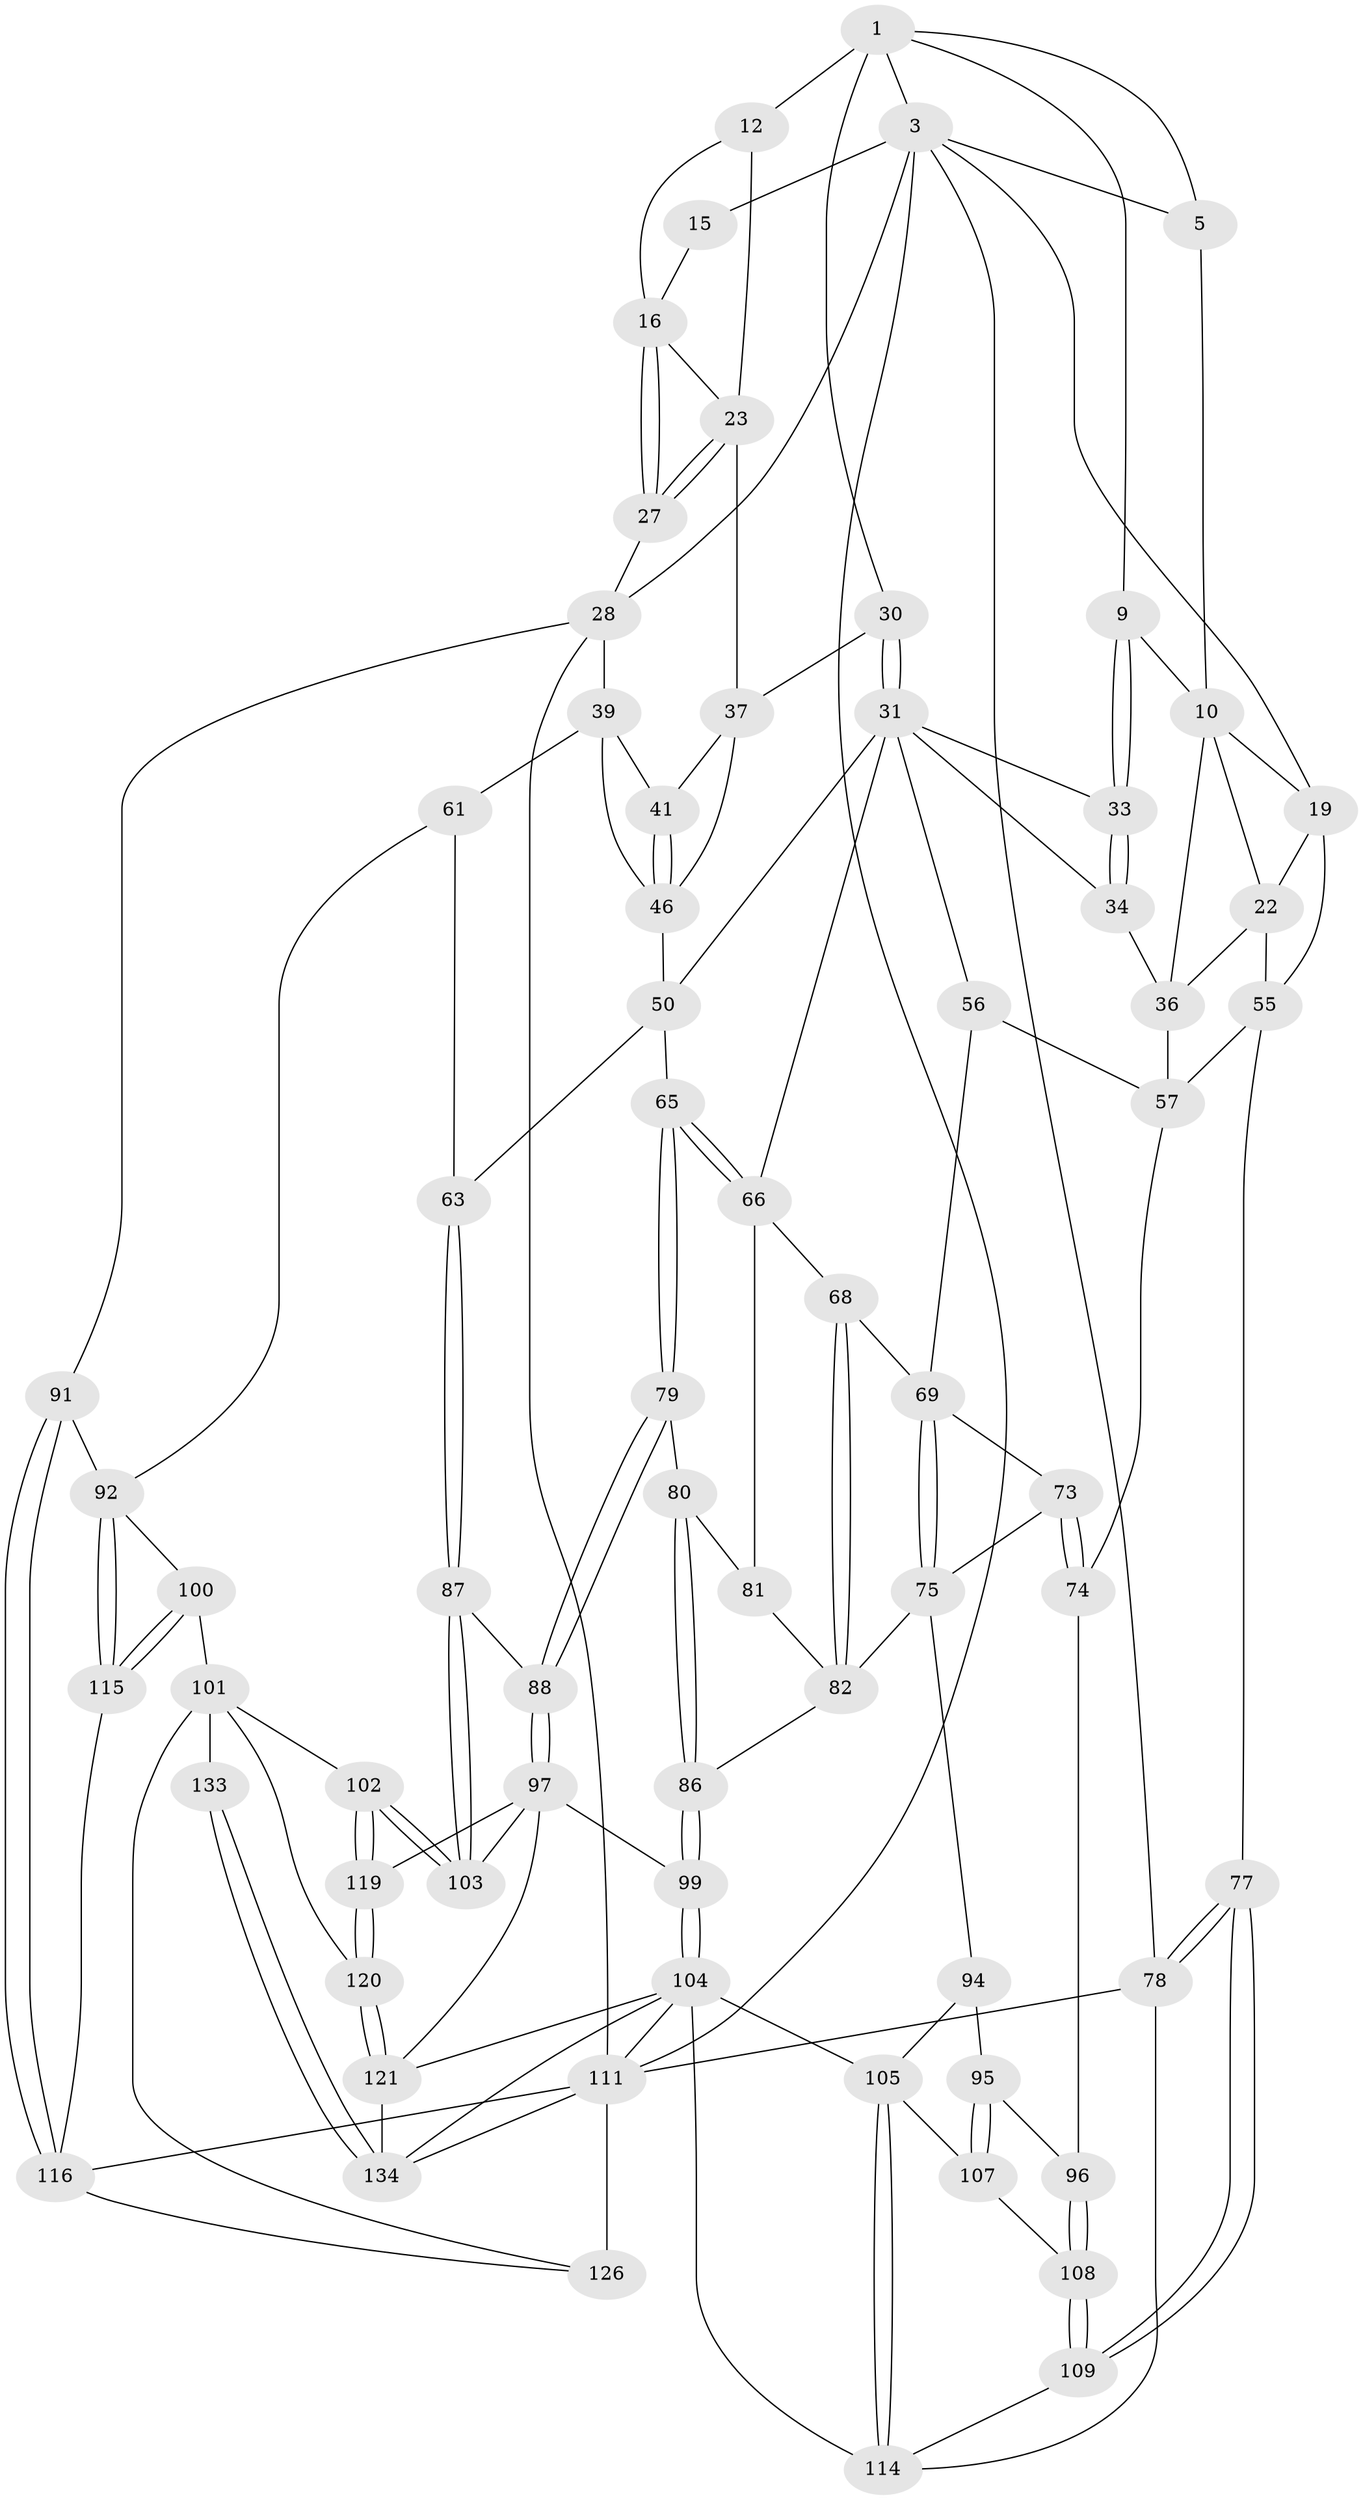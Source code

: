 // original degree distribution, {3: 0.014184397163120567, 4: 0.24113475177304963, 6: 0.2198581560283688, 5: 0.524822695035461}
// Generated by graph-tools (version 1.1) at 2025/16/03/09/25 04:16:45]
// undirected, 70 vertices, 159 edges
graph export_dot {
graph [start="1"]
  node [color=gray90,style=filled];
  1 [pos="+0.5341265540228505+0",super="+2+7"];
  3 [pos="+0.8400187240828805+0",super="+4+20"];
  5 [pos="+0.2331121624944641+0",super="+6"];
  9 [pos="+0.3577375982854675+0.0944083079304063"];
  10 [pos="+0.33549277563166874+0.08428918255001679",super="+21+11"];
  12 [pos="+0.6493538898048166+0.04543449405434522",super="+13"];
  15 [pos="+0.8388184830561329+0.011128006864820482"];
  16 [pos="+0.8058789677025677+0.08380764595752019",super="+17"];
  19 [pos="+0+0.05426508903179472",super="+26"];
  22 [pos="+0.1745131617957975+0.07596172617861069",super="+25"];
  23 [pos="+0.718396062538191+0.1914546143048204",super="+24"];
  27 [pos="+0.894984043348423+0.2732520086884298"];
  28 [pos="+1+0.38585775902511493",super="+29+90"];
  30 [pos="+0.5324587675834239+0.19910668642589077"];
  31 [pos="+0.5088333619847901+0.2195265999794712",super="+32+51"];
  33 [pos="+0.37320620909576063+0.17082679174818302"];
  34 [pos="+0.276565225005995+0.25751143750184263",super="+35"];
  36 [pos="+0.20460261028760254+0.1995934490360804",super="+42"];
  37 [pos="+0.6472426820404146+0.23052151369970236",super="+38"];
  39 [pos="+0.8827169298826719+0.38615312234720767",super="+60+40"];
  41 [pos="+0.6597880072722241+0.25833729501204"];
  46 [pos="+0.6188180640267716+0.3391636433888837",super="+49"];
  50 [pos="+0.5386078530332321+0.40180532710198263",super="+64"];
  55 [pos="+0+0.2606906592040242",super="+59"];
  56 [pos="+0.1541887931536924+0.4118788386268953"];
  57 [pos="+0.13432296342672811+0.40234649612759027",super="+58+71"];
  61 [pos="+0.6848432440427082+0.383187402957012",super="+62"];
  63 [pos="+0.548680243344417+0.5028644611334817"];
  65 [pos="+0.3820236588518999+0.4790824118033891"];
  66 [pos="+0.332030692568687+0.3985722211533562",super="+67"];
  68 [pos="+0.22339579722542435+0.5015972407904634"];
  69 [pos="+0.1761054415318092+0.4721484782375826",super="+70"];
  73 [pos="+0.09314703761628339+0.5533083823901354"];
  74 [pos="+0.010193329504729612+0.5503407634527157"];
  75 [pos="+0.15907175040438631+0.5300277904131802",super="+76+83"];
  77 [pos="+0+0.8734229477379585"];
  78 [pos="+0+1",super="+137"];
  79 [pos="+0.36878017733494317+0.5116540488407391"];
  80 [pos="+0.32052838738436423+0.5309385926831445"];
  81 [pos="+0.28424765685427816+0.536342707111696"];
  82 [pos="+0.21366617058175946+0.5856878093882093",super="+84"];
  86 [pos="+0.2570392114388916+0.664652341443442"];
  87 [pos="+0.4353184763812404+0.623362778637932"];
  88 [pos="+0.38285195855521376+0.6090613631845702"];
  91 [pos="+0.8665420813300017+0.6272173423487069"];
  92 [pos="+0.850930496759063+0.6282827860223663",super="+93"];
  94 [pos="+0.14075279168518165+0.6177153838319241"];
  95 [pos="+0.08728476952967762+0.6224642778313638"];
  96 [pos="+0.03096841603407549+0.5866856237776016"];
  97 [pos="+0.32390538022013904+0.6851549328219185",super="+110+98"];
  99 [pos="+0.2647401617643755+0.6914701595328608"];
  100 [pos="+0.6033960216962406+0.6754398692871265"];
  101 [pos="+0.5935982675087792+0.681412703784862",super="+124"];
  102 [pos="+0.5312944554888486+0.6941107773252005"];
  103 [pos="+0.48268576790276585+0.668943696560074"];
  104 [pos="+0.20742425507764267+0.7464364824043992",super="+123"];
  105 [pos="+0.20064764916501507+0.744485547938969",super="+106"];
  107 [pos="+0.11650340735916268+0.6858900763436753"];
  108 [pos="+0.05258558594066605+0.686967912048149"];
  109 [pos="+0+0.7948498865509256"];
  111 [pos="+1+1",super="+138+112"];
  114 [pos="+0.024540183338830634+0.8018106479881748",super="+132"];
  115 [pos="+0.6572937787958616+0.715230322984544"];
  116 [pos="+0.8555174294624167+0.7372018922231541",super="+118+117"];
  119 [pos="+0.4412146684678354+0.7943771963254005"];
  120 [pos="+0.4391689918724657+0.8149087602643446"];
  121 [pos="+0.42798767642724267+0.8336137349167007",super="+122"];
  126 [pos="+0.6981792114600439+0.85583608826781",super="+130+127"];
  133 [pos="+0.5578665799516598+0.879619816426482"];
  134 [pos="+0.45997104601096916+0.9594690098487254",super="+135"];
  1 -- 3;
  1 -- 12 [weight=2];
  1 -- 5;
  1 -- 9;
  1 -- 30;
  3 -- 15 [weight=2];
  3 -- 19;
  3 -- 5;
  3 -- 78;
  3 -- 28;
  3 -- 111;
  5 -- 10;
  9 -- 10;
  9 -- 33;
  9 -- 33;
  10 -- 36;
  10 -- 22 [weight=2];
  10 -- 19;
  12 -- 16;
  12 -- 23;
  15 -- 16;
  16 -- 27;
  16 -- 27;
  16 -- 23;
  19 -- 55;
  19 -- 22;
  22 -- 55;
  22 -- 36 [weight=2];
  23 -- 27;
  23 -- 27;
  23 -- 37;
  27 -- 28;
  28 -- 39;
  28 -- 91;
  28 -- 111;
  30 -- 31;
  30 -- 31;
  30 -- 37;
  31 -- 33;
  31 -- 34;
  31 -- 56;
  31 -- 50;
  31 -- 66;
  33 -- 34;
  33 -- 34;
  34 -- 36 [weight=2];
  36 -- 57;
  37 -- 41;
  37 -- 46;
  39 -- 61 [weight=3];
  39 -- 41;
  39 -- 46;
  41 -- 46;
  41 -- 46;
  46 -- 50;
  50 -- 65;
  50 -- 63;
  55 -- 57 [weight=2];
  55 -- 77;
  56 -- 57;
  56 -- 69;
  57 -- 74;
  61 -- 63;
  61 -- 92;
  63 -- 87;
  63 -- 87;
  65 -- 66;
  65 -- 66;
  65 -- 79;
  65 -- 79;
  66 -- 81;
  66 -- 68;
  68 -- 69;
  68 -- 82;
  68 -- 82;
  69 -- 75;
  69 -- 75;
  69 -- 73;
  73 -- 74;
  73 -- 74;
  73 -- 75;
  74 -- 96;
  75 -- 82;
  75 -- 94;
  77 -- 78;
  77 -- 78;
  77 -- 109;
  77 -- 109;
  78 -- 111 [weight=2];
  78 -- 114;
  79 -- 80;
  79 -- 88;
  79 -- 88;
  80 -- 81;
  80 -- 86;
  80 -- 86;
  81 -- 82;
  82 -- 86;
  86 -- 99;
  86 -- 99;
  87 -- 88;
  87 -- 103;
  87 -- 103;
  88 -- 97;
  88 -- 97;
  91 -- 92;
  91 -- 116;
  91 -- 116;
  92 -- 115;
  92 -- 115;
  92 -- 100;
  94 -- 95;
  94 -- 105;
  95 -- 96;
  95 -- 107;
  95 -- 107;
  96 -- 108;
  96 -- 108;
  97 -- 119;
  97 -- 103;
  97 -- 99;
  97 -- 121;
  99 -- 104;
  99 -- 104;
  100 -- 101;
  100 -- 115;
  100 -- 115;
  101 -- 102;
  101 -- 120;
  101 -- 126;
  101 -- 133 [weight=2];
  102 -- 103;
  102 -- 103;
  102 -- 119;
  102 -- 119;
  104 -- 105;
  104 -- 111;
  104 -- 121;
  104 -- 114;
  104 -- 134;
  105 -- 114;
  105 -- 114;
  105 -- 107;
  107 -- 108;
  108 -- 109;
  108 -- 109;
  109 -- 114;
  111 -- 134;
  111 -- 126 [weight=3];
  111 -- 116 [weight=2];
  115 -- 116;
  116 -- 126;
  119 -- 120;
  119 -- 120;
  120 -- 121;
  120 -- 121;
  121 -- 134;
  133 -- 134;
  133 -- 134;
}
